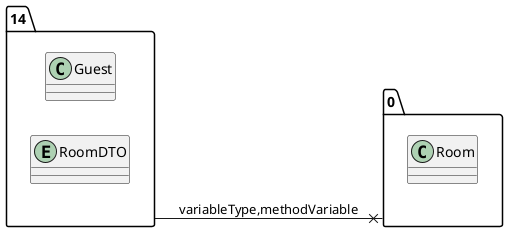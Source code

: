 @startuml 
allow_mixing
left to right direction
package "14"{
class Guest
entity RoomDTO

}
package "0"{
class Room

}
"14" --x "0":variableType,methodVariable
@enduml